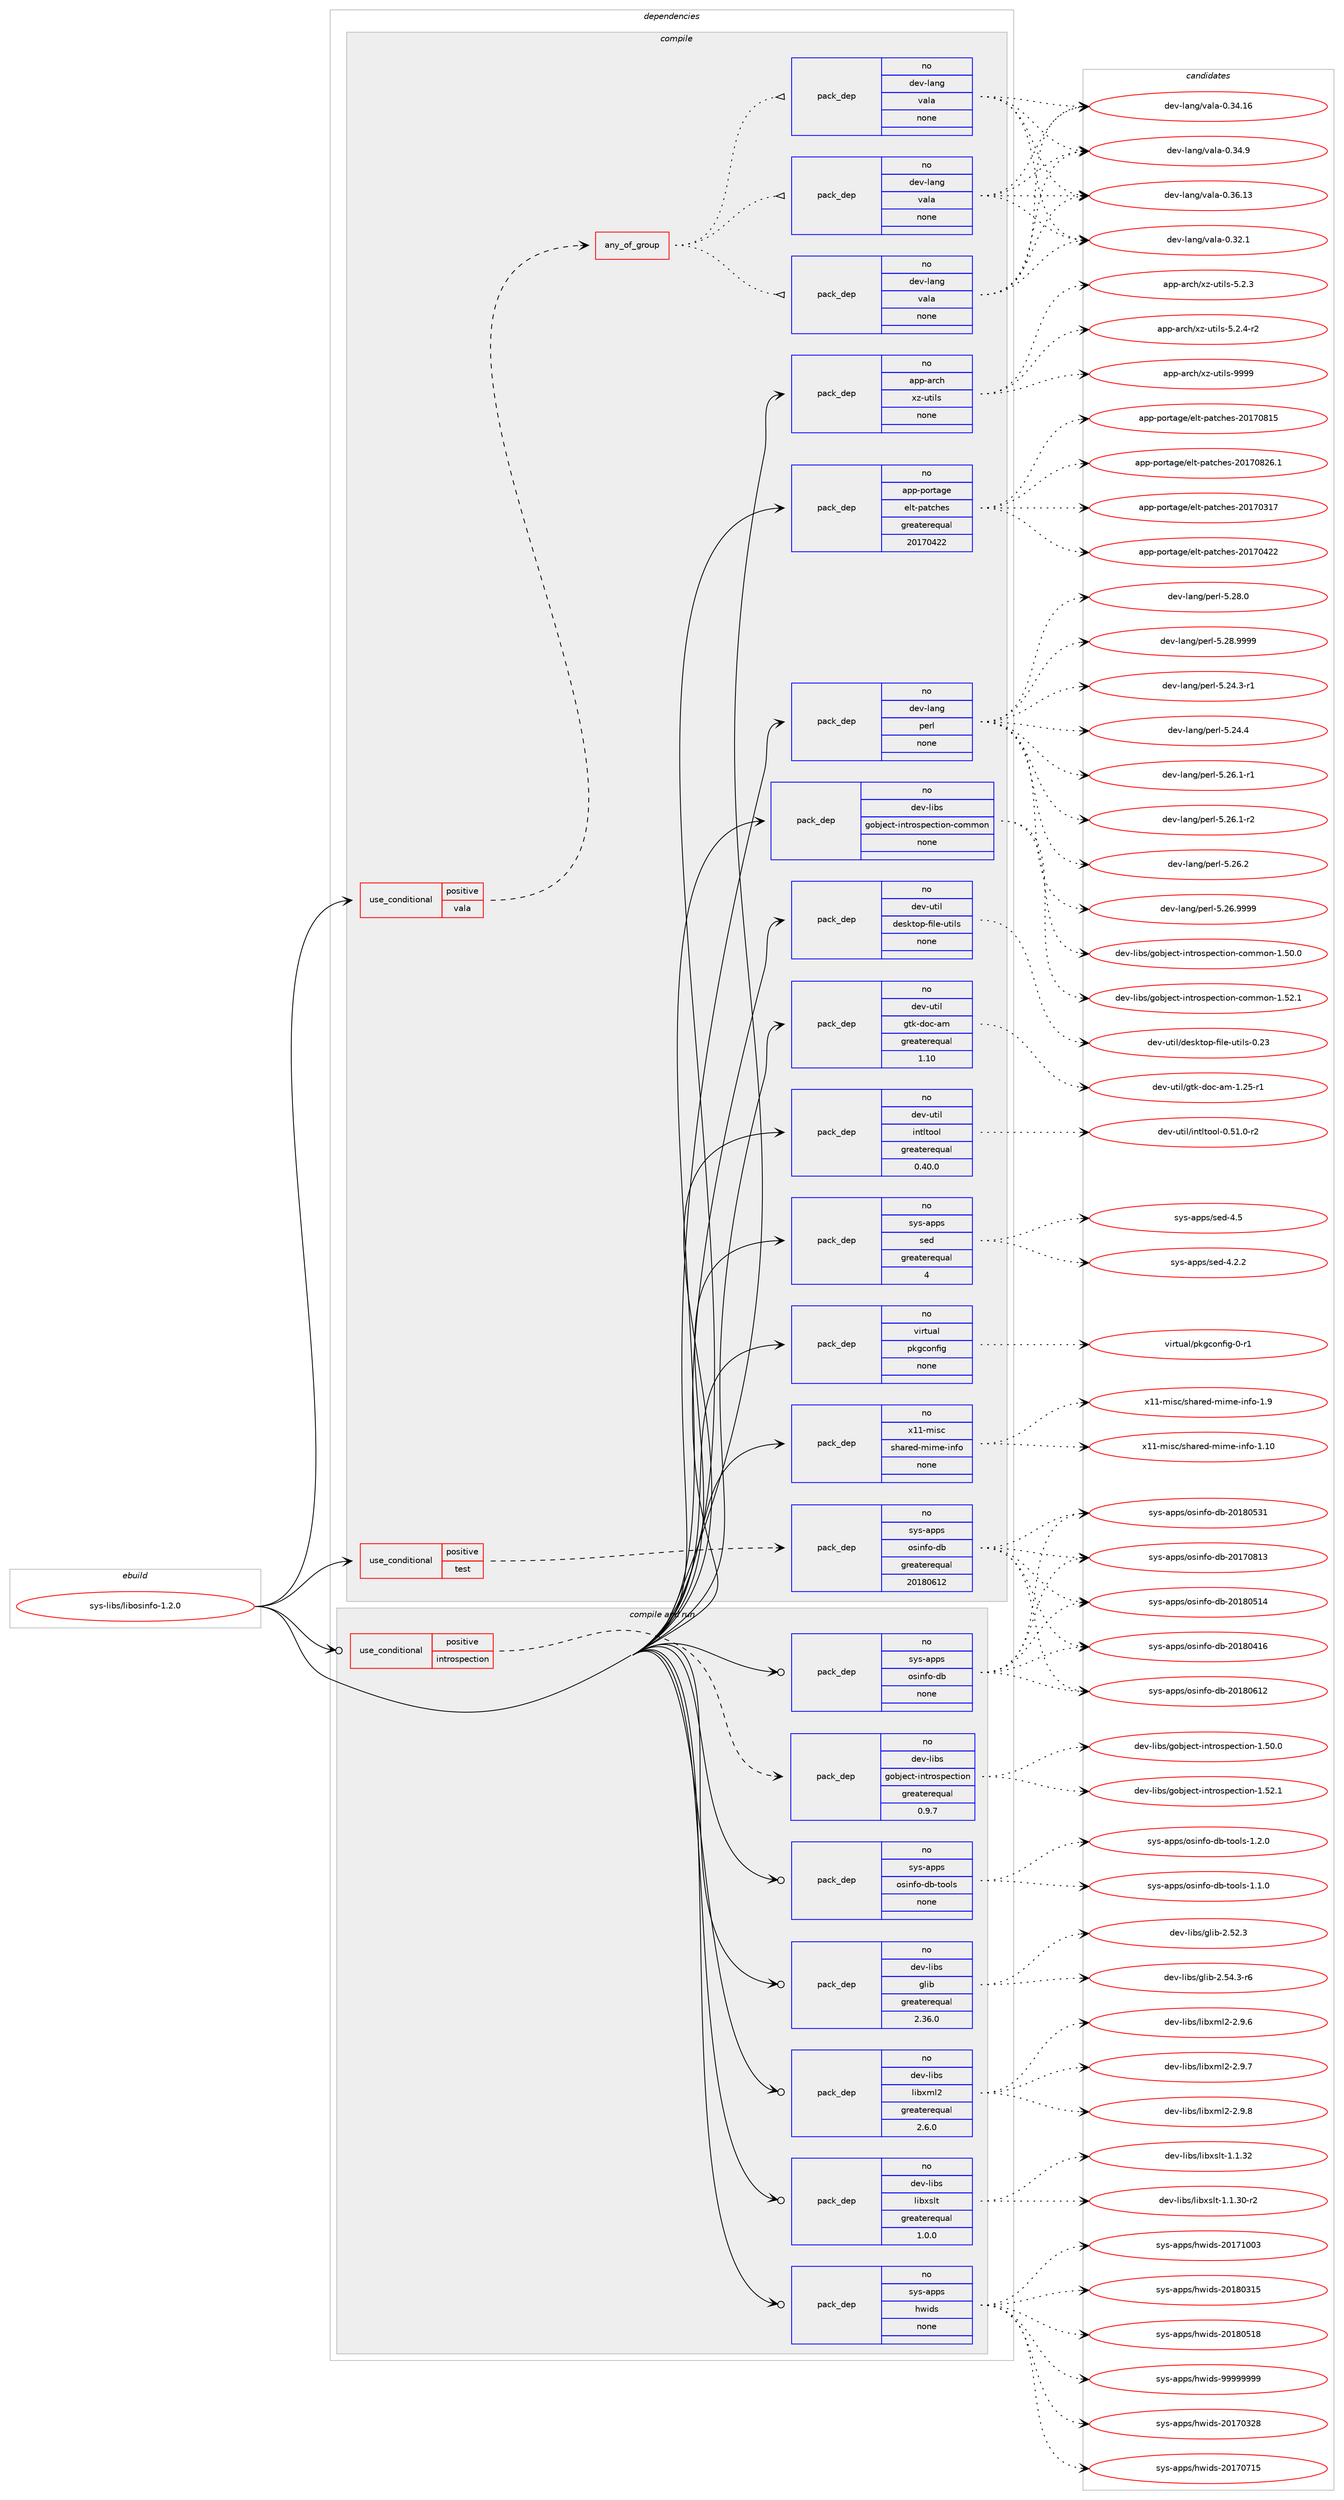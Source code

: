 digraph prolog {

# *************
# Graph options
# *************

newrank=true;
concentrate=true;
compound=true;
graph [rankdir=LR,fontname=Helvetica,fontsize=10,ranksep=1.5];#, ranksep=2.5, nodesep=0.2];
edge  [arrowhead=vee];
node  [fontname=Helvetica,fontsize=10];

# **********
# The ebuild
# **********

subgraph cluster_leftcol {
color=gray;
rank=same;
label=<<i>ebuild</i>>;
id [label="sys-libs/libosinfo-1.2.0", color=red, width=4, href="../sys-libs/libosinfo-1.2.0.svg"];
}

# ****************
# The dependencies
# ****************

subgraph cluster_midcol {
color=gray;
label=<<i>dependencies</i>>;
subgraph cluster_compile {
fillcolor="#eeeeee";
style=filled;
label=<<i>compile</i>>;
subgraph cond1190 {
dependency5534 [label=<<TABLE BORDER="0" CELLBORDER="1" CELLSPACING="0" CELLPADDING="4"><TR><TD ROWSPAN="3" CELLPADDING="10">use_conditional</TD></TR><TR><TD>positive</TD></TR><TR><TD>test</TD></TR></TABLE>>, shape=none, color=red];
subgraph pack4268 {
dependency5535 [label=<<TABLE BORDER="0" CELLBORDER="1" CELLSPACING="0" CELLPADDING="4" WIDTH="220"><TR><TD ROWSPAN="6" CELLPADDING="30">pack_dep</TD></TR><TR><TD WIDTH="110">no</TD></TR><TR><TD>sys-apps</TD></TR><TR><TD>osinfo-db</TD></TR><TR><TD>greaterequal</TD></TR><TR><TD>20180612</TD></TR></TABLE>>, shape=none, color=blue];
}
dependency5534:e -> dependency5535:w [weight=20,style="dashed",arrowhead="vee"];
}
id:e -> dependency5534:w [weight=20,style="solid",arrowhead="vee"];
subgraph cond1191 {
dependency5536 [label=<<TABLE BORDER="0" CELLBORDER="1" CELLSPACING="0" CELLPADDING="4"><TR><TD ROWSPAN="3" CELLPADDING="10">use_conditional</TD></TR><TR><TD>positive</TD></TR><TR><TD>vala</TD></TR></TABLE>>, shape=none, color=red];
subgraph any66 {
dependency5537 [label=<<TABLE BORDER="0" CELLBORDER="1" CELLSPACING="0" CELLPADDING="4"><TR><TD CELLPADDING="10">any_of_group</TD></TR></TABLE>>, shape=none, color=red];subgraph pack4269 {
dependency5538 [label=<<TABLE BORDER="0" CELLBORDER="1" CELLSPACING="0" CELLPADDING="4" WIDTH="220"><TR><TD ROWSPAN="6" CELLPADDING="30">pack_dep</TD></TR><TR><TD WIDTH="110">no</TD></TR><TR><TD>dev-lang</TD></TR><TR><TD>vala</TD></TR><TR><TD>none</TD></TR><TR><TD></TD></TR></TABLE>>, shape=none, color=blue];
}
dependency5537:e -> dependency5538:w [weight=20,style="dotted",arrowhead="oinv"];
subgraph pack4270 {
dependency5539 [label=<<TABLE BORDER="0" CELLBORDER="1" CELLSPACING="0" CELLPADDING="4" WIDTH="220"><TR><TD ROWSPAN="6" CELLPADDING="30">pack_dep</TD></TR><TR><TD WIDTH="110">no</TD></TR><TR><TD>dev-lang</TD></TR><TR><TD>vala</TD></TR><TR><TD>none</TD></TR><TR><TD></TD></TR></TABLE>>, shape=none, color=blue];
}
dependency5537:e -> dependency5539:w [weight=20,style="dotted",arrowhead="oinv"];
subgraph pack4271 {
dependency5540 [label=<<TABLE BORDER="0" CELLBORDER="1" CELLSPACING="0" CELLPADDING="4" WIDTH="220"><TR><TD ROWSPAN="6" CELLPADDING="30">pack_dep</TD></TR><TR><TD WIDTH="110">no</TD></TR><TR><TD>dev-lang</TD></TR><TR><TD>vala</TD></TR><TR><TD>none</TD></TR><TR><TD></TD></TR></TABLE>>, shape=none, color=blue];
}
dependency5537:e -> dependency5540:w [weight=20,style="dotted",arrowhead="oinv"];
}
dependency5536:e -> dependency5537:w [weight=20,style="dashed",arrowhead="vee"];
}
id:e -> dependency5536:w [weight=20,style="solid",arrowhead="vee"];
subgraph pack4272 {
dependency5541 [label=<<TABLE BORDER="0" CELLBORDER="1" CELLSPACING="0" CELLPADDING="4" WIDTH="220"><TR><TD ROWSPAN="6" CELLPADDING="30">pack_dep</TD></TR><TR><TD WIDTH="110">no</TD></TR><TR><TD>app-arch</TD></TR><TR><TD>xz-utils</TD></TR><TR><TD>none</TD></TR><TR><TD></TD></TR></TABLE>>, shape=none, color=blue];
}
id:e -> dependency5541:w [weight=20,style="solid",arrowhead="vee"];
subgraph pack4273 {
dependency5542 [label=<<TABLE BORDER="0" CELLBORDER="1" CELLSPACING="0" CELLPADDING="4" WIDTH="220"><TR><TD ROWSPAN="6" CELLPADDING="30">pack_dep</TD></TR><TR><TD WIDTH="110">no</TD></TR><TR><TD>app-portage</TD></TR><TR><TD>elt-patches</TD></TR><TR><TD>greaterequal</TD></TR><TR><TD>20170422</TD></TR></TABLE>>, shape=none, color=blue];
}
id:e -> dependency5542:w [weight=20,style="solid",arrowhead="vee"];
subgraph pack4274 {
dependency5543 [label=<<TABLE BORDER="0" CELLBORDER="1" CELLSPACING="0" CELLPADDING="4" WIDTH="220"><TR><TD ROWSPAN="6" CELLPADDING="30">pack_dep</TD></TR><TR><TD WIDTH="110">no</TD></TR><TR><TD>dev-lang</TD></TR><TR><TD>perl</TD></TR><TR><TD>none</TD></TR><TR><TD></TD></TR></TABLE>>, shape=none, color=blue];
}
id:e -> dependency5543:w [weight=20,style="solid",arrowhead="vee"];
subgraph pack4275 {
dependency5544 [label=<<TABLE BORDER="0" CELLBORDER="1" CELLSPACING="0" CELLPADDING="4" WIDTH="220"><TR><TD ROWSPAN="6" CELLPADDING="30">pack_dep</TD></TR><TR><TD WIDTH="110">no</TD></TR><TR><TD>dev-libs</TD></TR><TR><TD>gobject-introspection-common</TD></TR><TR><TD>none</TD></TR><TR><TD></TD></TR></TABLE>>, shape=none, color=blue];
}
id:e -> dependency5544:w [weight=20,style="solid",arrowhead="vee"];
subgraph pack4276 {
dependency5545 [label=<<TABLE BORDER="0" CELLBORDER="1" CELLSPACING="0" CELLPADDING="4" WIDTH="220"><TR><TD ROWSPAN="6" CELLPADDING="30">pack_dep</TD></TR><TR><TD WIDTH="110">no</TD></TR><TR><TD>dev-util</TD></TR><TR><TD>desktop-file-utils</TD></TR><TR><TD>none</TD></TR><TR><TD></TD></TR></TABLE>>, shape=none, color=blue];
}
id:e -> dependency5545:w [weight=20,style="solid",arrowhead="vee"];
subgraph pack4277 {
dependency5546 [label=<<TABLE BORDER="0" CELLBORDER="1" CELLSPACING="0" CELLPADDING="4" WIDTH="220"><TR><TD ROWSPAN="6" CELLPADDING="30">pack_dep</TD></TR><TR><TD WIDTH="110">no</TD></TR><TR><TD>dev-util</TD></TR><TR><TD>gtk-doc-am</TD></TR><TR><TD>greaterequal</TD></TR><TR><TD>1.10</TD></TR></TABLE>>, shape=none, color=blue];
}
id:e -> dependency5546:w [weight=20,style="solid",arrowhead="vee"];
subgraph pack4278 {
dependency5547 [label=<<TABLE BORDER="0" CELLBORDER="1" CELLSPACING="0" CELLPADDING="4" WIDTH="220"><TR><TD ROWSPAN="6" CELLPADDING="30">pack_dep</TD></TR><TR><TD WIDTH="110">no</TD></TR><TR><TD>dev-util</TD></TR><TR><TD>intltool</TD></TR><TR><TD>greaterequal</TD></TR><TR><TD>0.40.0</TD></TR></TABLE>>, shape=none, color=blue];
}
id:e -> dependency5547:w [weight=20,style="solid",arrowhead="vee"];
subgraph pack4279 {
dependency5548 [label=<<TABLE BORDER="0" CELLBORDER="1" CELLSPACING="0" CELLPADDING="4" WIDTH="220"><TR><TD ROWSPAN="6" CELLPADDING="30">pack_dep</TD></TR><TR><TD WIDTH="110">no</TD></TR><TR><TD>sys-apps</TD></TR><TR><TD>sed</TD></TR><TR><TD>greaterequal</TD></TR><TR><TD>4</TD></TR></TABLE>>, shape=none, color=blue];
}
id:e -> dependency5548:w [weight=20,style="solid",arrowhead="vee"];
subgraph pack4280 {
dependency5549 [label=<<TABLE BORDER="0" CELLBORDER="1" CELLSPACING="0" CELLPADDING="4" WIDTH="220"><TR><TD ROWSPAN="6" CELLPADDING="30">pack_dep</TD></TR><TR><TD WIDTH="110">no</TD></TR><TR><TD>virtual</TD></TR><TR><TD>pkgconfig</TD></TR><TR><TD>none</TD></TR><TR><TD></TD></TR></TABLE>>, shape=none, color=blue];
}
id:e -> dependency5549:w [weight=20,style="solid",arrowhead="vee"];
subgraph pack4281 {
dependency5550 [label=<<TABLE BORDER="0" CELLBORDER="1" CELLSPACING="0" CELLPADDING="4" WIDTH="220"><TR><TD ROWSPAN="6" CELLPADDING="30">pack_dep</TD></TR><TR><TD WIDTH="110">no</TD></TR><TR><TD>x11-misc</TD></TR><TR><TD>shared-mime-info</TD></TR><TR><TD>none</TD></TR><TR><TD></TD></TR></TABLE>>, shape=none, color=blue];
}
id:e -> dependency5550:w [weight=20,style="solid",arrowhead="vee"];
}
subgraph cluster_compileandrun {
fillcolor="#eeeeee";
style=filled;
label=<<i>compile and run</i>>;
subgraph cond1192 {
dependency5551 [label=<<TABLE BORDER="0" CELLBORDER="1" CELLSPACING="0" CELLPADDING="4"><TR><TD ROWSPAN="3" CELLPADDING="10">use_conditional</TD></TR><TR><TD>positive</TD></TR><TR><TD>introspection</TD></TR></TABLE>>, shape=none, color=red];
subgraph pack4282 {
dependency5552 [label=<<TABLE BORDER="0" CELLBORDER="1" CELLSPACING="0" CELLPADDING="4" WIDTH="220"><TR><TD ROWSPAN="6" CELLPADDING="30">pack_dep</TD></TR><TR><TD WIDTH="110">no</TD></TR><TR><TD>dev-libs</TD></TR><TR><TD>gobject-introspection</TD></TR><TR><TD>greaterequal</TD></TR><TR><TD>0.9.7</TD></TR></TABLE>>, shape=none, color=blue];
}
dependency5551:e -> dependency5552:w [weight=20,style="dashed",arrowhead="vee"];
}
id:e -> dependency5551:w [weight=20,style="solid",arrowhead="odotvee"];
subgraph pack4283 {
dependency5553 [label=<<TABLE BORDER="0" CELLBORDER="1" CELLSPACING="0" CELLPADDING="4" WIDTH="220"><TR><TD ROWSPAN="6" CELLPADDING="30">pack_dep</TD></TR><TR><TD WIDTH="110">no</TD></TR><TR><TD>dev-libs</TD></TR><TR><TD>glib</TD></TR><TR><TD>greaterequal</TD></TR><TR><TD>2.36.0</TD></TR></TABLE>>, shape=none, color=blue];
}
id:e -> dependency5553:w [weight=20,style="solid",arrowhead="odotvee"];
subgraph pack4284 {
dependency5554 [label=<<TABLE BORDER="0" CELLBORDER="1" CELLSPACING="0" CELLPADDING="4" WIDTH="220"><TR><TD ROWSPAN="6" CELLPADDING="30">pack_dep</TD></TR><TR><TD WIDTH="110">no</TD></TR><TR><TD>dev-libs</TD></TR><TR><TD>libxml2</TD></TR><TR><TD>greaterequal</TD></TR><TR><TD>2.6.0</TD></TR></TABLE>>, shape=none, color=blue];
}
id:e -> dependency5554:w [weight=20,style="solid",arrowhead="odotvee"];
subgraph pack4285 {
dependency5555 [label=<<TABLE BORDER="0" CELLBORDER="1" CELLSPACING="0" CELLPADDING="4" WIDTH="220"><TR><TD ROWSPAN="6" CELLPADDING="30">pack_dep</TD></TR><TR><TD WIDTH="110">no</TD></TR><TR><TD>dev-libs</TD></TR><TR><TD>libxslt</TD></TR><TR><TD>greaterequal</TD></TR><TR><TD>1.0.0</TD></TR></TABLE>>, shape=none, color=blue];
}
id:e -> dependency5555:w [weight=20,style="solid",arrowhead="odotvee"];
subgraph pack4286 {
dependency5556 [label=<<TABLE BORDER="0" CELLBORDER="1" CELLSPACING="0" CELLPADDING="4" WIDTH="220"><TR><TD ROWSPAN="6" CELLPADDING="30">pack_dep</TD></TR><TR><TD WIDTH="110">no</TD></TR><TR><TD>sys-apps</TD></TR><TR><TD>hwids</TD></TR><TR><TD>none</TD></TR><TR><TD></TD></TR></TABLE>>, shape=none, color=blue];
}
id:e -> dependency5556:w [weight=20,style="solid",arrowhead="odotvee"];
subgraph pack4287 {
dependency5557 [label=<<TABLE BORDER="0" CELLBORDER="1" CELLSPACING="0" CELLPADDING="4" WIDTH="220"><TR><TD ROWSPAN="6" CELLPADDING="30">pack_dep</TD></TR><TR><TD WIDTH="110">no</TD></TR><TR><TD>sys-apps</TD></TR><TR><TD>osinfo-db</TD></TR><TR><TD>none</TD></TR><TR><TD></TD></TR></TABLE>>, shape=none, color=blue];
}
id:e -> dependency5557:w [weight=20,style="solid",arrowhead="odotvee"];
subgraph pack4288 {
dependency5558 [label=<<TABLE BORDER="0" CELLBORDER="1" CELLSPACING="0" CELLPADDING="4" WIDTH="220"><TR><TD ROWSPAN="6" CELLPADDING="30">pack_dep</TD></TR><TR><TD WIDTH="110">no</TD></TR><TR><TD>sys-apps</TD></TR><TR><TD>osinfo-db-tools</TD></TR><TR><TD>none</TD></TR><TR><TD></TD></TR></TABLE>>, shape=none, color=blue];
}
id:e -> dependency5558:w [weight=20,style="solid",arrowhead="odotvee"];
}
subgraph cluster_run {
fillcolor="#eeeeee";
style=filled;
label=<<i>run</i>>;
}
}

# **************
# The candidates
# **************

subgraph cluster_choices {
rank=same;
color=gray;
label=<<i>candidates</i>>;

subgraph choice4268 {
color=black;
nodesep=1;
choice1151211154597112112115471111151051101021114510098455048495548564951 [label="sys-apps/osinfo-db-20170813", color=red, width=4,href="../sys-apps/osinfo-db-20170813.svg"];
choice1151211154597112112115471111151051101021114510098455048495648524954 [label="sys-apps/osinfo-db-20180416", color=red, width=4,href="../sys-apps/osinfo-db-20180416.svg"];
choice1151211154597112112115471111151051101021114510098455048495648534952 [label="sys-apps/osinfo-db-20180514", color=red, width=4,href="../sys-apps/osinfo-db-20180514.svg"];
choice1151211154597112112115471111151051101021114510098455048495648535149 [label="sys-apps/osinfo-db-20180531", color=red, width=4,href="../sys-apps/osinfo-db-20180531.svg"];
choice1151211154597112112115471111151051101021114510098455048495648544950 [label="sys-apps/osinfo-db-20180612", color=red, width=4,href="../sys-apps/osinfo-db-20180612.svg"];
dependency5535:e -> choice1151211154597112112115471111151051101021114510098455048495548564951:w [style=dotted,weight="100"];
dependency5535:e -> choice1151211154597112112115471111151051101021114510098455048495648524954:w [style=dotted,weight="100"];
dependency5535:e -> choice1151211154597112112115471111151051101021114510098455048495648534952:w [style=dotted,weight="100"];
dependency5535:e -> choice1151211154597112112115471111151051101021114510098455048495648535149:w [style=dotted,weight="100"];
dependency5535:e -> choice1151211154597112112115471111151051101021114510098455048495648544950:w [style=dotted,weight="100"];
}
subgraph choice4269 {
color=black;
nodesep=1;
choice100101118451089711010347118971089745484651504649 [label="dev-lang/vala-0.32.1", color=red, width=4,href="../dev-lang/vala-0.32.1.svg"];
choice10010111845108971101034711897108974548465152464954 [label="dev-lang/vala-0.34.16", color=red, width=4,href="../dev-lang/vala-0.34.16.svg"];
choice100101118451089711010347118971089745484651524657 [label="dev-lang/vala-0.34.9", color=red, width=4,href="../dev-lang/vala-0.34.9.svg"];
choice10010111845108971101034711897108974548465154464951 [label="dev-lang/vala-0.36.13", color=red, width=4,href="../dev-lang/vala-0.36.13.svg"];
dependency5538:e -> choice100101118451089711010347118971089745484651504649:w [style=dotted,weight="100"];
dependency5538:e -> choice10010111845108971101034711897108974548465152464954:w [style=dotted,weight="100"];
dependency5538:e -> choice100101118451089711010347118971089745484651524657:w [style=dotted,weight="100"];
dependency5538:e -> choice10010111845108971101034711897108974548465154464951:w [style=dotted,weight="100"];
}
subgraph choice4270 {
color=black;
nodesep=1;
choice100101118451089711010347118971089745484651504649 [label="dev-lang/vala-0.32.1", color=red, width=4,href="../dev-lang/vala-0.32.1.svg"];
choice10010111845108971101034711897108974548465152464954 [label="dev-lang/vala-0.34.16", color=red, width=4,href="../dev-lang/vala-0.34.16.svg"];
choice100101118451089711010347118971089745484651524657 [label="dev-lang/vala-0.34.9", color=red, width=4,href="../dev-lang/vala-0.34.9.svg"];
choice10010111845108971101034711897108974548465154464951 [label="dev-lang/vala-0.36.13", color=red, width=4,href="../dev-lang/vala-0.36.13.svg"];
dependency5539:e -> choice100101118451089711010347118971089745484651504649:w [style=dotted,weight="100"];
dependency5539:e -> choice10010111845108971101034711897108974548465152464954:w [style=dotted,weight="100"];
dependency5539:e -> choice100101118451089711010347118971089745484651524657:w [style=dotted,weight="100"];
dependency5539:e -> choice10010111845108971101034711897108974548465154464951:w [style=dotted,weight="100"];
}
subgraph choice4271 {
color=black;
nodesep=1;
choice100101118451089711010347118971089745484651504649 [label="dev-lang/vala-0.32.1", color=red, width=4,href="../dev-lang/vala-0.32.1.svg"];
choice10010111845108971101034711897108974548465152464954 [label="dev-lang/vala-0.34.16", color=red, width=4,href="../dev-lang/vala-0.34.16.svg"];
choice100101118451089711010347118971089745484651524657 [label="dev-lang/vala-0.34.9", color=red, width=4,href="../dev-lang/vala-0.34.9.svg"];
choice10010111845108971101034711897108974548465154464951 [label="dev-lang/vala-0.36.13", color=red, width=4,href="../dev-lang/vala-0.36.13.svg"];
dependency5540:e -> choice100101118451089711010347118971089745484651504649:w [style=dotted,weight="100"];
dependency5540:e -> choice10010111845108971101034711897108974548465152464954:w [style=dotted,weight="100"];
dependency5540:e -> choice100101118451089711010347118971089745484651524657:w [style=dotted,weight="100"];
dependency5540:e -> choice10010111845108971101034711897108974548465154464951:w [style=dotted,weight="100"];
}
subgraph choice4272 {
color=black;
nodesep=1;
choice971121124597114991044712012245117116105108115455346504651 [label="app-arch/xz-utils-5.2.3", color=red, width=4,href="../app-arch/xz-utils-5.2.3.svg"];
choice9711211245971149910447120122451171161051081154553465046524511450 [label="app-arch/xz-utils-5.2.4-r2", color=red, width=4,href="../app-arch/xz-utils-5.2.4-r2.svg"];
choice9711211245971149910447120122451171161051081154557575757 [label="app-arch/xz-utils-9999", color=red, width=4,href="../app-arch/xz-utils-9999.svg"];
dependency5541:e -> choice971121124597114991044712012245117116105108115455346504651:w [style=dotted,weight="100"];
dependency5541:e -> choice9711211245971149910447120122451171161051081154553465046524511450:w [style=dotted,weight="100"];
dependency5541:e -> choice9711211245971149910447120122451171161051081154557575757:w [style=dotted,weight="100"];
}
subgraph choice4273 {
color=black;
nodesep=1;
choice97112112451121111141169710310147101108116451129711699104101115455048495548514955 [label="app-portage/elt-patches-20170317", color=red, width=4,href="../app-portage/elt-patches-20170317.svg"];
choice97112112451121111141169710310147101108116451129711699104101115455048495548525050 [label="app-portage/elt-patches-20170422", color=red, width=4,href="../app-portage/elt-patches-20170422.svg"];
choice97112112451121111141169710310147101108116451129711699104101115455048495548564953 [label="app-portage/elt-patches-20170815", color=red, width=4,href="../app-portage/elt-patches-20170815.svg"];
choice971121124511211111411697103101471011081164511297116991041011154550484955485650544649 [label="app-portage/elt-patches-20170826.1", color=red, width=4,href="../app-portage/elt-patches-20170826.1.svg"];
dependency5542:e -> choice97112112451121111141169710310147101108116451129711699104101115455048495548514955:w [style=dotted,weight="100"];
dependency5542:e -> choice97112112451121111141169710310147101108116451129711699104101115455048495548525050:w [style=dotted,weight="100"];
dependency5542:e -> choice97112112451121111141169710310147101108116451129711699104101115455048495548564953:w [style=dotted,weight="100"];
dependency5542:e -> choice971121124511211111411697103101471011081164511297116991041011154550484955485650544649:w [style=dotted,weight="100"];
}
subgraph choice4274 {
color=black;
nodesep=1;
choice100101118451089711010347112101114108455346505246514511449 [label="dev-lang/perl-5.24.3-r1", color=red, width=4,href="../dev-lang/perl-5.24.3-r1.svg"];
choice10010111845108971101034711210111410845534650524652 [label="dev-lang/perl-5.24.4", color=red, width=4,href="../dev-lang/perl-5.24.4.svg"];
choice100101118451089711010347112101114108455346505446494511449 [label="dev-lang/perl-5.26.1-r1", color=red, width=4,href="../dev-lang/perl-5.26.1-r1.svg"];
choice100101118451089711010347112101114108455346505446494511450 [label="dev-lang/perl-5.26.1-r2", color=red, width=4,href="../dev-lang/perl-5.26.1-r2.svg"];
choice10010111845108971101034711210111410845534650544650 [label="dev-lang/perl-5.26.2", color=red, width=4,href="../dev-lang/perl-5.26.2.svg"];
choice10010111845108971101034711210111410845534650544657575757 [label="dev-lang/perl-5.26.9999", color=red, width=4,href="../dev-lang/perl-5.26.9999.svg"];
choice10010111845108971101034711210111410845534650564648 [label="dev-lang/perl-5.28.0", color=red, width=4,href="../dev-lang/perl-5.28.0.svg"];
choice10010111845108971101034711210111410845534650564657575757 [label="dev-lang/perl-5.28.9999", color=red, width=4,href="../dev-lang/perl-5.28.9999.svg"];
dependency5543:e -> choice100101118451089711010347112101114108455346505246514511449:w [style=dotted,weight="100"];
dependency5543:e -> choice10010111845108971101034711210111410845534650524652:w [style=dotted,weight="100"];
dependency5543:e -> choice100101118451089711010347112101114108455346505446494511449:w [style=dotted,weight="100"];
dependency5543:e -> choice100101118451089711010347112101114108455346505446494511450:w [style=dotted,weight="100"];
dependency5543:e -> choice10010111845108971101034711210111410845534650544650:w [style=dotted,weight="100"];
dependency5543:e -> choice10010111845108971101034711210111410845534650544657575757:w [style=dotted,weight="100"];
dependency5543:e -> choice10010111845108971101034711210111410845534650564648:w [style=dotted,weight="100"];
dependency5543:e -> choice10010111845108971101034711210111410845534650564657575757:w [style=dotted,weight="100"];
}
subgraph choice4275 {
color=black;
nodesep=1;
choice10010111845108105981154710311198106101991164510511011611411111511210199116105111110459911110910911111045494653484648 [label="dev-libs/gobject-introspection-common-1.50.0", color=red, width=4,href="../dev-libs/gobject-introspection-common-1.50.0.svg"];
choice10010111845108105981154710311198106101991164510511011611411111511210199116105111110459911110910911111045494653504649 [label="dev-libs/gobject-introspection-common-1.52.1", color=red, width=4,href="../dev-libs/gobject-introspection-common-1.52.1.svg"];
dependency5544:e -> choice10010111845108105981154710311198106101991164510511011611411111511210199116105111110459911110910911111045494653484648:w [style=dotted,weight="100"];
dependency5544:e -> choice10010111845108105981154710311198106101991164510511011611411111511210199116105111110459911110910911111045494653504649:w [style=dotted,weight="100"];
}
subgraph choice4276 {
color=black;
nodesep=1;
choice100101118451171161051084710010111510711611111245102105108101451171161051081154548465051 [label="dev-util/desktop-file-utils-0.23", color=red, width=4,href="../dev-util/desktop-file-utils-0.23.svg"];
dependency5545:e -> choice100101118451171161051084710010111510711611111245102105108101451171161051081154548465051:w [style=dotted,weight="100"];
}
subgraph choice4277 {
color=black;
nodesep=1;
choice10010111845117116105108471031161074510011199459710945494650534511449 [label="dev-util/gtk-doc-am-1.25-r1", color=red, width=4,href="../dev-util/gtk-doc-am-1.25-r1.svg"];
dependency5546:e -> choice10010111845117116105108471031161074510011199459710945494650534511449:w [style=dotted,weight="100"];
}
subgraph choice4278 {
color=black;
nodesep=1;
choice1001011184511711610510847105110116108116111111108454846534946484511450 [label="dev-util/intltool-0.51.0-r2", color=red, width=4,href="../dev-util/intltool-0.51.0-r2.svg"];
dependency5547:e -> choice1001011184511711610510847105110116108116111111108454846534946484511450:w [style=dotted,weight="100"];
}
subgraph choice4279 {
color=black;
nodesep=1;
choice115121115459711211211547115101100455246504650 [label="sys-apps/sed-4.2.2", color=red, width=4,href="../sys-apps/sed-4.2.2.svg"];
choice11512111545971121121154711510110045524653 [label="sys-apps/sed-4.5", color=red, width=4,href="../sys-apps/sed-4.5.svg"];
dependency5548:e -> choice115121115459711211211547115101100455246504650:w [style=dotted,weight="100"];
dependency5548:e -> choice11512111545971121121154711510110045524653:w [style=dotted,weight="100"];
}
subgraph choice4280 {
color=black;
nodesep=1;
choice11810511411611797108471121071039911111010210510345484511449 [label="virtual/pkgconfig-0-r1", color=red, width=4,href="../virtual/pkgconfig-0-r1.svg"];
dependency5549:e -> choice11810511411611797108471121071039911111010210510345484511449:w [style=dotted,weight="100"];
}
subgraph choice4281 {
color=black;
nodesep=1;
choice12049494510910511599471151049711410110045109105109101451051101021114549464948 [label="x11-misc/shared-mime-info-1.10", color=red, width=4,href="../x11-misc/shared-mime-info-1.10.svg"];
choice120494945109105115994711510497114101100451091051091014510511010211145494657 [label="x11-misc/shared-mime-info-1.9", color=red, width=4,href="../x11-misc/shared-mime-info-1.9.svg"];
dependency5550:e -> choice12049494510910511599471151049711410110045109105109101451051101021114549464948:w [style=dotted,weight="100"];
dependency5550:e -> choice120494945109105115994711510497114101100451091051091014510511010211145494657:w [style=dotted,weight="100"];
}
subgraph choice4282 {
color=black;
nodesep=1;
choice1001011184510810598115471031119810610199116451051101161141111151121019911610511111045494653484648 [label="dev-libs/gobject-introspection-1.50.0", color=red, width=4,href="../dev-libs/gobject-introspection-1.50.0.svg"];
choice1001011184510810598115471031119810610199116451051101161141111151121019911610511111045494653504649 [label="dev-libs/gobject-introspection-1.52.1", color=red, width=4,href="../dev-libs/gobject-introspection-1.52.1.svg"];
dependency5552:e -> choice1001011184510810598115471031119810610199116451051101161141111151121019911610511111045494653484648:w [style=dotted,weight="100"];
dependency5552:e -> choice1001011184510810598115471031119810610199116451051101161141111151121019911610511111045494653504649:w [style=dotted,weight="100"];
}
subgraph choice4283 {
color=black;
nodesep=1;
choice1001011184510810598115471031081059845504653504651 [label="dev-libs/glib-2.52.3", color=red, width=4,href="../dev-libs/glib-2.52.3.svg"];
choice10010111845108105981154710310810598455046535246514511454 [label="dev-libs/glib-2.54.3-r6", color=red, width=4,href="../dev-libs/glib-2.54.3-r6.svg"];
dependency5553:e -> choice1001011184510810598115471031081059845504653504651:w [style=dotted,weight="100"];
dependency5553:e -> choice10010111845108105981154710310810598455046535246514511454:w [style=dotted,weight="100"];
}
subgraph choice4284 {
color=black;
nodesep=1;
choice1001011184510810598115471081059812010910850455046574654 [label="dev-libs/libxml2-2.9.6", color=red, width=4,href="../dev-libs/libxml2-2.9.6.svg"];
choice1001011184510810598115471081059812010910850455046574655 [label="dev-libs/libxml2-2.9.7", color=red, width=4,href="../dev-libs/libxml2-2.9.7.svg"];
choice1001011184510810598115471081059812010910850455046574656 [label="dev-libs/libxml2-2.9.8", color=red, width=4,href="../dev-libs/libxml2-2.9.8.svg"];
dependency5554:e -> choice1001011184510810598115471081059812010910850455046574654:w [style=dotted,weight="100"];
dependency5554:e -> choice1001011184510810598115471081059812010910850455046574655:w [style=dotted,weight="100"];
dependency5554:e -> choice1001011184510810598115471081059812010910850455046574656:w [style=dotted,weight="100"];
}
subgraph choice4285 {
color=black;
nodesep=1;
choice10010111845108105981154710810598120115108116454946494651484511450 [label="dev-libs/libxslt-1.1.30-r2", color=red, width=4,href="../dev-libs/libxslt-1.1.30-r2.svg"];
choice1001011184510810598115471081059812011510811645494649465150 [label="dev-libs/libxslt-1.1.32", color=red, width=4,href="../dev-libs/libxslt-1.1.32.svg"];
dependency5555:e -> choice10010111845108105981154710810598120115108116454946494651484511450:w [style=dotted,weight="100"];
dependency5555:e -> choice1001011184510810598115471081059812011510811645494649465150:w [style=dotted,weight="100"];
}
subgraph choice4286 {
color=black;
nodesep=1;
choice115121115459711211211547104119105100115455048495548515056 [label="sys-apps/hwids-20170328", color=red, width=4,href="../sys-apps/hwids-20170328.svg"];
choice115121115459711211211547104119105100115455048495548554953 [label="sys-apps/hwids-20170715", color=red, width=4,href="../sys-apps/hwids-20170715.svg"];
choice115121115459711211211547104119105100115455048495549484851 [label="sys-apps/hwids-20171003", color=red, width=4,href="../sys-apps/hwids-20171003.svg"];
choice115121115459711211211547104119105100115455048495648514953 [label="sys-apps/hwids-20180315", color=red, width=4,href="../sys-apps/hwids-20180315.svg"];
choice115121115459711211211547104119105100115455048495648534956 [label="sys-apps/hwids-20180518", color=red, width=4,href="../sys-apps/hwids-20180518.svg"];
choice115121115459711211211547104119105100115455757575757575757 [label="sys-apps/hwids-99999999", color=red, width=4,href="../sys-apps/hwids-99999999.svg"];
dependency5556:e -> choice115121115459711211211547104119105100115455048495548515056:w [style=dotted,weight="100"];
dependency5556:e -> choice115121115459711211211547104119105100115455048495548554953:w [style=dotted,weight="100"];
dependency5556:e -> choice115121115459711211211547104119105100115455048495549484851:w [style=dotted,weight="100"];
dependency5556:e -> choice115121115459711211211547104119105100115455048495648514953:w [style=dotted,weight="100"];
dependency5556:e -> choice115121115459711211211547104119105100115455048495648534956:w [style=dotted,weight="100"];
dependency5556:e -> choice115121115459711211211547104119105100115455757575757575757:w [style=dotted,weight="100"];
}
subgraph choice4287 {
color=black;
nodesep=1;
choice1151211154597112112115471111151051101021114510098455048495548564951 [label="sys-apps/osinfo-db-20170813", color=red, width=4,href="../sys-apps/osinfo-db-20170813.svg"];
choice1151211154597112112115471111151051101021114510098455048495648524954 [label="sys-apps/osinfo-db-20180416", color=red, width=4,href="../sys-apps/osinfo-db-20180416.svg"];
choice1151211154597112112115471111151051101021114510098455048495648534952 [label="sys-apps/osinfo-db-20180514", color=red, width=4,href="../sys-apps/osinfo-db-20180514.svg"];
choice1151211154597112112115471111151051101021114510098455048495648535149 [label="sys-apps/osinfo-db-20180531", color=red, width=4,href="../sys-apps/osinfo-db-20180531.svg"];
choice1151211154597112112115471111151051101021114510098455048495648544950 [label="sys-apps/osinfo-db-20180612", color=red, width=4,href="../sys-apps/osinfo-db-20180612.svg"];
dependency5557:e -> choice1151211154597112112115471111151051101021114510098455048495548564951:w [style=dotted,weight="100"];
dependency5557:e -> choice1151211154597112112115471111151051101021114510098455048495648524954:w [style=dotted,weight="100"];
dependency5557:e -> choice1151211154597112112115471111151051101021114510098455048495648534952:w [style=dotted,weight="100"];
dependency5557:e -> choice1151211154597112112115471111151051101021114510098455048495648535149:w [style=dotted,weight="100"];
dependency5557:e -> choice1151211154597112112115471111151051101021114510098455048495648544950:w [style=dotted,weight="100"];
}
subgraph choice4288 {
color=black;
nodesep=1;
choice115121115459711211211547111115105110102111451009845116111111108115454946494648 [label="sys-apps/osinfo-db-tools-1.1.0", color=red, width=4,href="../sys-apps/osinfo-db-tools-1.1.0.svg"];
choice115121115459711211211547111115105110102111451009845116111111108115454946504648 [label="sys-apps/osinfo-db-tools-1.2.0", color=red, width=4,href="../sys-apps/osinfo-db-tools-1.2.0.svg"];
dependency5558:e -> choice115121115459711211211547111115105110102111451009845116111111108115454946494648:w [style=dotted,weight="100"];
dependency5558:e -> choice115121115459711211211547111115105110102111451009845116111111108115454946504648:w [style=dotted,weight="100"];
}
}

}

